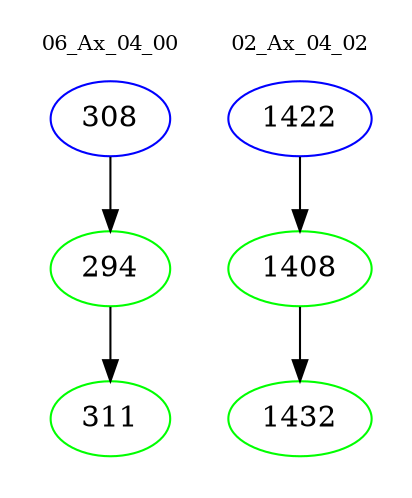 digraph{
subgraph cluster_0 {
color = white
label = "06_Ax_04_00";
fontsize=10;
T0_308 [label="308", color="blue"]
T0_308 -> T0_294 [color="black"]
T0_294 [label="294", color="green"]
T0_294 -> T0_311 [color="black"]
T0_311 [label="311", color="green"]
}
subgraph cluster_1 {
color = white
label = "02_Ax_04_02";
fontsize=10;
T1_1422 [label="1422", color="blue"]
T1_1422 -> T1_1408 [color="black"]
T1_1408 [label="1408", color="green"]
T1_1408 -> T1_1432 [color="black"]
T1_1432 [label="1432", color="green"]
}
}
